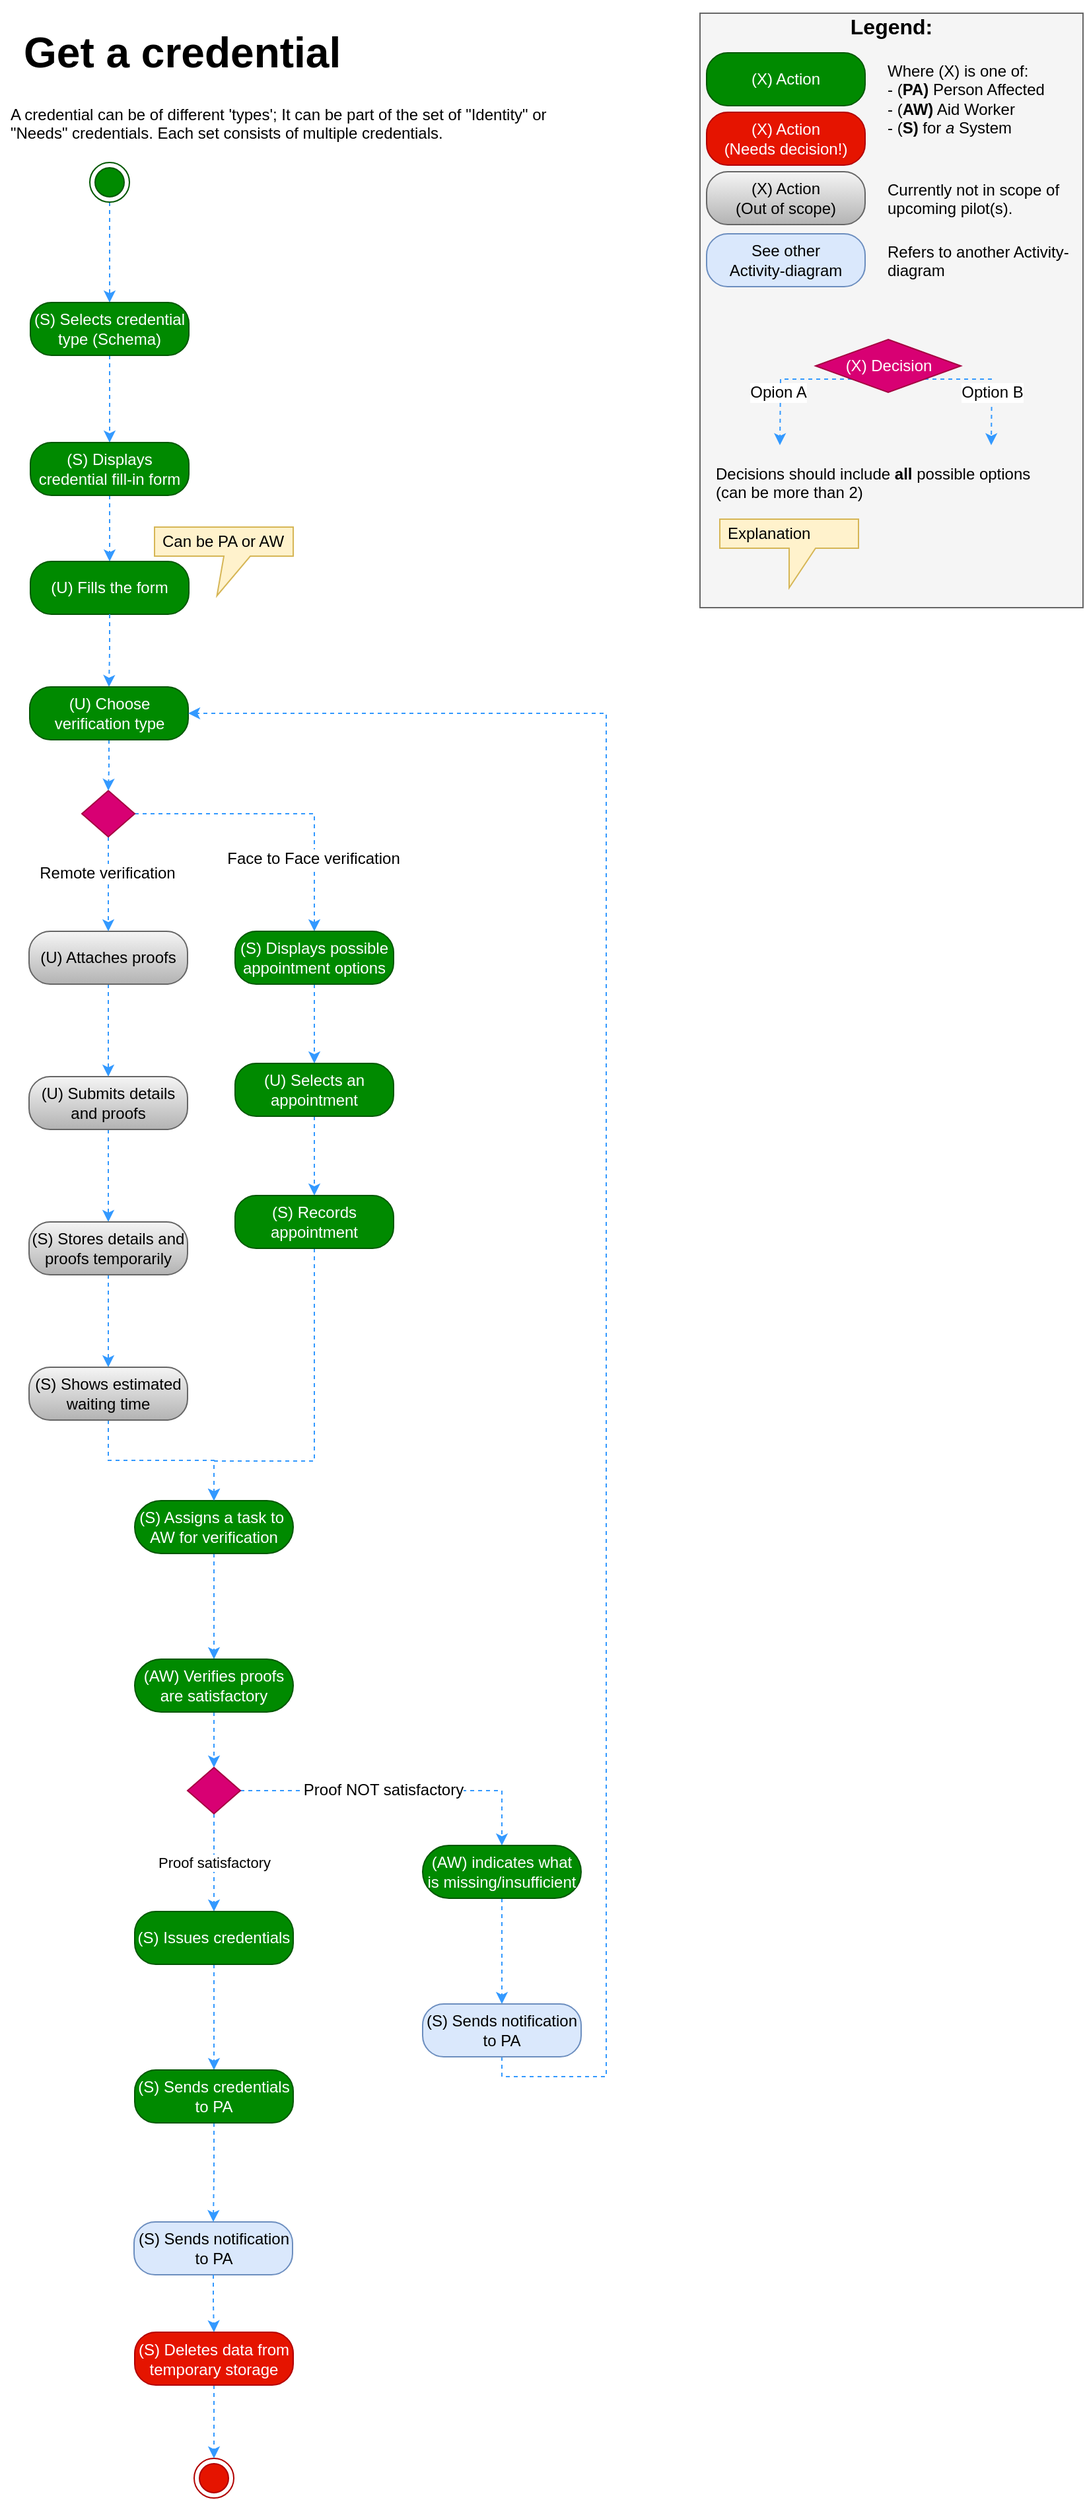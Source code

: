 <mxfile version="10.6.5" type="device"><diagram id="uyd7z65uwDIBuKVMTp-y" name="Page-1"><mxGraphModel dx="918" dy="703" grid="0" gridSize="10" guides="1" tooltips="1" connect="1" arrows="1" fold="1" page="1" pageScale="1" pageWidth="827" pageHeight="1169" math="0" shadow="0"><root><mxCell id="0"/><mxCell id="1" parent="0"/><mxCell id="oU4Lt3CGuPSWamgN9LYf-17" style="edgeStyle=orthogonalEdgeStyle;rounded=0;orthogonalLoop=1;jettySize=auto;html=1;entryX=0.5;entryY=0;entryDx=0;entryDy=0;strokeColor=#3399FF;fontColor=#ffffff;dashed=1;" parent="1" source="oU4Lt3CGuPSWamgN9LYf-1" target="bS0sMl6j7w7xX164Mt2F-23" edge="1"><mxGeometry relative="1" as="geometry"><mxPoint x="83" y="223" as="targetPoint"/></mxGeometry></mxCell><mxCell id="oU4Lt3CGuPSWamgN9LYf-1" value="" style="ellipse;html=1;shape=endState;fillColor=#008a00;strokeColor=#005700;fontColor=#ffffff;" parent="1" vertex="1"><mxGeometry x="68" y="123" width="30" height="30" as="geometry"/></mxCell><mxCell id="ZIkzdJBxLHVvlqhhN6H9-13" value="" style="ellipse;html=1;shape=endState;fillColor=#e51400;strokeColor=#B20000;fontColor=#ffffff;" parent="1" vertex="1"><mxGeometry x="147" y="1861" width="30" height="30" as="geometry"/></mxCell><mxCell id="NnOpoRvQTLeooMambTD8-50" style="edgeStyle=orthogonalEdgeStyle;rounded=0;orthogonalLoop=1;jettySize=auto;html=1;entryX=0.5;entryY=0;entryDx=0;entryDy=0;dashed=1;fontColor=#ffffff;strokeColor=#3399FF;" parent="1" source="bS0sMl6j7w7xX164Mt2F-23" target="NnOpoRvQTLeooMambTD8-34" edge="1"><mxGeometry relative="1" as="geometry"/></mxCell><mxCell id="bS0sMl6j7w7xX164Mt2F-23" value="(S) Selects credential type (Schema)&lt;br&gt;" style="rounded=1;whiteSpace=wrap;html=1;arcSize=40;fillColor=#008a00;strokeColor=#005700;fontColor=#ffffff;" parent="1" vertex="1"><mxGeometry x="23" y="229" width="120" height="40" as="geometry"/></mxCell><mxCell id="NnOpoRvQTLeooMambTD8-80" style="edgeStyle=orthogonalEdgeStyle;rounded=0;orthogonalLoop=1;jettySize=auto;html=1;entryX=0.5;entryY=0;entryDx=0;entryDy=0;dashed=1;strokeColor=#3399FF;fontColor=#ffffff;" parent="1" source="NnOpoRvQTLeooMambTD8-81" target="ZIkzdJBxLHVvlqhhN6H9-13" edge="1"><mxGeometry relative="1" as="geometry"/></mxCell><mxCell id="bS0sMl6j7w7xX164Mt2F-35" value="(S) Sends notification to PA&lt;br&gt;" style="rounded=1;whiteSpace=wrap;html=1;arcSize=40;fillColor=#dae8fc;strokeColor=#6c8ebf;" parent="1" vertex="1"><mxGeometry x="101.5" y="1682" width="120" height="40" as="geometry"/></mxCell><mxCell id="NnOpoRvQTLeooMambTD8-33" value="" style="edgeStyle=orthogonalEdgeStyle;rounded=0;orthogonalLoop=1;jettySize=auto;html=1;dashed=1;strokeColor=#3399FF;fontColor=#ffffff;" parent="1" source="NnOpoRvQTLeooMambTD8-34" target="NnOpoRvQTLeooMambTD8-35" edge="1"><mxGeometry relative="1" as="geometry"/></mxCell><mxCell id="NnOpoRvQTLeooMambTD8-34" value="(S) Displays credential fill-in form" style="rounded=1;whiteSpace=wrap;html=1;arcSize=40;fillColor=#008a00;strokeColor=#005700;fontColor=#ffffff;" parent="1" vertex="1"><mxGeometry x="23" y="335" width="120" height="40" as="geometry"/></mxCell><mxCell id="NnOpoRvQTLeooMambTD8-35" value="(U) Fills the form" style="rounded=1;whiteSpace=wrap;html=1;arcSize=40;fillColor=#008a00;strokeColor=#005700;fontColor=#ffffff;" parent="1" vertex="1"><mxGeometry x="23" y="425" width="120" height="40" as="geometry"/></mxCell><mxCell id="NnOpoRvQTLeooMambTD8-52" value="" style="edgeStyle=orthogonalEdgeStyle;rounded=0;orthogonalLoop=1;jettySize=auto;html=1;dashed=1;strokeColor=#3399FF;fontColor=#ffffff;" parent="1" source="NnOpoRvQTLeooMambTD8-36" target="NnOpoRvQTLeooMambTD8-51" edge="1"><mxGeometry relative="1" as="geometry"/></mxCell><mxCell id="NnOpoRvQTLeooMambTD8-36" value="(U) Attaches proofs" style="rounded=1;whiteSpace=wrap;html=1;arcSize=40;fillColor=#f5f5f5;strokeColor=#666666;gradientColor=#b3b3b3;" parent="1" vertex="1"><mxGeometry x="22" y="705" width="120" height="40" as="geometry"/></mxCell><mxCell id="NnOpoRvQTLeooMambTD8-54" value="" style="edgeStyle=orthogonalEdgeStyle;rounded=0;orthogonalLoop=1;jettySize=auto;html=1;dashed=1;strokeColor=#3399FF;fontColor=#ffffff;" parent="1" source="NnOpoRvQTLeooMambTD8-51" target="NnOpoRvQTLeooMambTD8-53" edge="1"><mxGeometry relative="1" as="geometry"/></mxCell><mxCell id="NnOpoRvQTLeooMambTD8-51" value="(U) Submits details and proofs" style="rounded=1;whiteSpace=wrap;html=1;arcSize=40;fillColor=#f5f5f5;strokeColor=#666666;gradientColor=#b3b3b3;" parent="1" vertex="1"><mxGeometry x="22" y="815" width="120" height="40" as="geometry"/></mxCell><mxCell id="NnOpoRvQTLeooMambTD8-56" value="" style="edgeStyle=orthogonalEdgeStyle;rounded=0;orthogonalLoop=1;jettySize=auto;html=1;dashed=1;strokeColor=#3399FF;fontColor=#ffffff;" parent="1" source="NnOpoRvQTLeooMambTD8-53" target="NnOpoRvQTLeooMambTD8-55" edge="1"><mxGeometry relative="1" as="geometry"/></mxCell><mxCell id="NnOpoRvQTLeooMambTD8-53" value="(S) Stores details and proofs temporarily" style="rounded=1;whiteSpace=wrap;html=1;arcSize=40;fillColor=#f5f5f5;strokeColor=#666666;gradientColor=#b3b3b3;" parent="1" vertex="1"><mxGeometry x="22" y="925" width="120" height="40" as="geometry"/></mxCell><mxCell id="NnOpoRvQTLeooMambTD8-58" value="" style="edgeStyle=orthogonalEdgeStyle;rounded=0;orthogonalLoop=1;jettySize=auto;html=1;dashed=1;strokeColor=#3399FF;fontColor=#ffffff;" parent="1" source="NnOpoRvQTLeooMambTD8-55" target="NnOpoRvQTLeooMambTD8-57" edge="1"><mxGeometry relative="1" as="geometry"/></mxCell><mxCell id="NnOpoRvQTLeooMambTD8-55" value="(S) Shows estimated waiting time" style="rounded=1;whiteSpace=wrap;html=1;arcSize=40;fillColor=#f5f5f5;strokeColor=#666666;gradientColor=#b3b3b3;" parent="1" vertex="1"><mxGeometry x="22" y="1035" width="120" height="40" as="geometry"/></mxCell><mxCell id="NnOpoRvQTLeooMambTD8-61" value="" style="edgeStyle=orthogonalEdgeStyle;rounded=0;orthogonalLoop=1;jettySize=auto;html=1;dashed=1;strokeColor=#3399FF;fontColor=#ffffff;" parent="1" source="NnOpoRvQTLeooMambTD8-57" target="NnOpoRvQTLeooMambTD8-60" edge="1"><mxGeometry relative="1" as="geometry"/></mxCell><mxCell id="NnOpoRvQTLeooMambTD8-57" value="(S) Assigns a task to&amp;nbsp; AW for verification" style="rounded=1;whiteSpace=wrap;html=1;arcSize=50;fillColor=#008a00;strokeColor=#005700;fontColor=#ffffff;" parent="1" vertex="1"><mxGeometry x="102" y="1136" width="120" height="40" as="geometry"/></mxCell><mxCell id="NnOpoRvQTLeooMambTD8-63" style="edgeStyle=orthogonalEdgeStyle;rounded=0;orthogonalLoop=1;jettySize=auto;html=1;dashed=1;strokeColor=#3399FF;fontColor=#ffffff;" parent="1" source="NnOpoRvQTLeooMambTD8-60" target="NnOpoRvQTLeooMambTD8-62" edge="1"><mxGeometry relative="1" as="geometry"/></mxCell><mxCell id="NnOpoRvQTLeooMambTD8-60" value="(AW) Verifies proofs are satisfactory" style="rounded=1;whiteSpace=wrap;html=1;arcSize=50;fillColor=#008a00;strokeColor=#005700;fontColor=#ffffff;" parent="1" vertex="1"><mxGeometry x="102" y="1256" width="120" height="40" as="geometry"/></mxCell><mxCell id="NnOpoRvQTLeooMambTD8-37" style="edgeStyle=orthogonalEdgeStyle;rounded=0;orthogonalLoop=1;jettySize=auto;html=1;entryX=0.5;entryY=0;entryDx=0;entryDy=0;dashed=1;strokeColor=#3399FF;fontColor=#ffffff;" parent="1" source="NnOpoRvQTLeooMambTD8-41" target="NnOpoRvQTLeooMambTD8-44" edge="1"><mxGeometry relative="1" as="geometry"><mxPoint x="237.667" y="705" as="targetPoint"/></mxGeometry></mxCell><mxCell id="NnOpoRvQTLeooMambTD8-38" value="Face to Face verification" style="text;html=1;resizable=0;points=[];align=center;verticalAlign=middle;labelBackgroundColor=#ffffff;fontColor=#000000;" parent="NnOpoRvQTLeooMambTD8-37" vertex="1" connectable="0"><mxGeometry x="0.202" y="-34" relative="1" as="geometry"><mxPoint as="offset"/></mxGeometry></mxCell><mxCell id="NnOpoRvQTLeooMambTD8-39" style="edgeStyle=orthogonalEdgeStyle;rounded=0;orthogonalLoop=1;jettySize=auto;html=1;entryX=0.5;entryY=0;entryDx=0;entryDy=0;dashed=1;strokeColor=#3399FF;fontColor=#ffffff;" parent="1" source="NnOpoRvQTLeooMambTD8-41" target="NnOpoRvQTLeooMambTD8-36" edge="1"><mxGeometry relative="1" as="geometry"/></mxCell><mxCell id="NnOpoRvQTLeooMambTD8-40" value="Remote verification" style="text;html=1;resizable=0;points=[];align=center;verticalAlign=middle;labelBackgroundColor=#ffffff;fontColor=#000000;" parent="NnOpoRvQTLeooMambTD8-39" vertex="1" connectable="0"><mxGeometry x="-0.0" y="-9" relative="1" as="geometry"><mxPoint x="8" y="-9" as="offset"/></mxGeometry></mxCell><mxCell id="NnOpoRvQTLeooMambTD8-41" value="" style="rhombus;whiteSpace=wrap;html=1;fillColor=#d80073;strokeColor=#A50040;fontColor=#ffffff;" parent="1" vertex="1"><mxGeometry x="62" y="598.5" width="40" height="35" as="geometry"/></mxCell><mxCell id="NnOpoRvQTLeooMambTD8-42" value="" style="edgeStyle=orthogonalEdgeStyle;rounded=0;orthogonalLoop=1;jettySize=auto;html=1;dashed=1;strokeColor=#3399FF;fontColor=#ffffff;entryX=0.5;entryY=0;entryDx=0;entryDy=0;" parent="1" source="NnOpoRvQTLeooMambTD8-35" target="NnOpoRvQTLeooMambTD8-49" edge="1"><mxGeometry relative="1" as="geometry"><mxPoint x="83.0" y="495" as="sourcePoint"/><mxPoint x="83.0" y="575" as="targetPoint"/></mxGeometry></mxCell><mxCell id="NnOpoRvQTLeooMambTD8-43" value="" style="edgeStyle=orthogonalEdgeStyle;rounded=0;orthogonalLoop=1;jettySize=auto;html=1;dashed=1;strokeColor=#3399FF;fontColor=#000000;" parent="1" source="NnOpoRvQTLeooMambTD8-44" target="NnOpoRvQTLeooMambTD8-46" edge="1"><mxGeometry relative="1" as="geometry"/></mxCell><mxCell id="NnOpoRvQTLeooMambTD8-44" value="(S) Displays possible appointment options" style="rounded=1;whiteSpace=wrap;html=1;arcSize=40;fillColor=#008a00;strokeColor=#005700;fontColor=#ffffff;" parent="1" vertex="1"><mxGeometry x="178" y="705" width="120" height="40" as="geometry"/></mxCell><mxCell id="NnOpoRvQTLeooMambTD8-45" value="" style="edgeStyle=orthogonalEdgeStyle;rounded=0;orthogonalLoop=1;jettySize=auto;html=1;dashed=1;strokeColor=#3399FF;fontColor=#000000;" parent="1" source="NnOpoRvQTLeooMambTD8-46" target="NnOpoRvQTLeooMambTD8-47" edge="1"><mxGeometry relative="1" as="geometry"/></mxCell><mxCell id="NnOpoRvQTLeooMambTD8-46" value="(U) Selects an appointment" style="rounded=1;whiteSpace=wrap;html=1;arcSize=40;fillColor=#008a00;strokeColor=#005700;fontColor=#ffffff;" parent="1" vertex="1"><mxGeometry x="178" y="805" width="120" height="40" as="geometry"/></mxCell><mxCell id="NnOpoRvQTLeooMambTD8-59" style="edgeStyle=orthogonalEdgeStyle;rounded=0;orthogonalLoop=1;jettySize=auto;html=1;dashed=1;strokeColor=#3399FF;fontColor=#ffffff;entryX=0.5;entryY=0;entryDx=0;entryDy=0;" parent="1" source="NnOpoRvQTLeooMambTD8-47" target="NnOpoRvQTLeooMambTD8-57" edge="1"><mxGeometry relative="1" as="geometry"><mxPoint x="193" y="1054" as="targetPoint"/><Array as="points"><mxPoint x="238" y="1106"/><mxPoint x="162" y="1106"/></Array></mxGeometry></mxCell><mxCell id="NnOpoRvQTLeooMambTD8-47" value="(S) Records appointment" style="rounded=1;whiteSpace=wrap;html=1;arcSize=40;fillColor=#008a00;strokeColor=#005700;fontColor=#ffffff;" parent="1" vertex="1"><mxGeometry x="178" y="905" width="120" height="40" as="geometry"/></mxCell><mxCell id="NnOpoRvQTLeooMambTD8-48" style="edgeStyle=orthogonalEdgeStyle;rounded=0;orthogonalLoop=1;jettySize=auto;html=1;entryX=0.5;entryY=0;entryDx=0;entryDy=0;dashed=1;strokeColor=#3399FF;fontColor=#ffffff;" parent="1" source="NnOpoRvQTLeooMambTD8-49" target="NnOpoRvQTLeooMambTD8-41" edge="1"><mxGeometry relative="1" as="geometry"/></mxCell><mxCell id="NnOpoRvQTLeooMambTD8-49" value="(U) Choose verification type" style="rounded=1;whiteSpace=wrap;html=1;arcSize=40;fillColor=#008a00;strokeColor=#005700;fontColor=#ffffff;" parent="1" vertex="1"><mxGeometry x="22.5" y="520" width="120" height="40" as="geometry"/></mxCell><mxCell id="NnOpoRvQTLeooMambTD8-67" style="edgeStyle=orthogonalEdgeStyle;rounded=0;orthogonalLoop=1;jettySize=auto;html=1;dashed=1;strokeColor=#3399FF;fontColor=#ffffff;" parent="1" source="NnOpoRvQTLeooMambTD8-62" target="NnOpoRvQTLeooMambTD8-66" edge="1"><mxGeometry relative="1" as="geometry"/></mxCell><mxCell id="NnOpoRvQTLeooMambTD8-69" value="&lt;font color=&quot;#000000&quot;&gt;Proof NOT satisfactory&lt;/font&gt;" style="text;html=1;resizable=0;points=[];align=center;verticalAlign=middle;labelBackgroundColor=#ffffff;fontColor=#ffffff;" parent="NnOpoRvQTLeooMambTD8-67" vertex="1" connectable="0"><mxGeometry x="0.077" y="-2" relative="1" as="geometry"><mxPoint x="-21" y="-2.5" as="offset"/></mxGeometry></mxCell><mxCell id="NnOpoRvQTLeooMambTD8-76" value="&lt;font color=&quot;#000000&quot;&gt;Proof satisfactory&lt;/font&gt;" style="edgeStyle=orthogonalEdgeStyle;rounded=0;orthogonalLoop=1;jettySize=auto;html=1;entryX=0.5;entryY=0;entryDx=0;entryDy=0;dashed=1;strokeColor=#3399FF;fontColor=#ffffff;" parent="1" source="NnOpoRvQTLeooMambTD8-62" target="NnOpoRvQTLeooMambTD8-75" edge="1"><mxGeometry relative="1" as="geometry"/></mxCell><mxCell id="NnOpoRvQTLeooMambTD8-62" value="" style="rhombus;whiteSpace=wrap;html=1;fillColor=#d80073;strokeColor=#A50040;fontColor=#ffffff;" parent="1" vertex="1"><mxGeometry x="142" y="1338" width="40" height="35" as="geometry"/></mxCell><mxCell id="NnOpoRvQTLeooMambTD8-71" value="" style="edgeStyle=orthogonalEdgeStyle;rounded=0;orthogonalLoop=1;jettySize=auto;html=1;dashed=1;strokeColor=#3399FF;fontColor=#ffffff;" parent="1" source="NnOpoRvQTLeooMambTD8-66" target="NnOpoRvQTLeooMambTD8-70" edge="1"><mxGeometry relative="1" as="geometry"/></mxCell><mxCell id="NnOpoRvQTLeooMambTD8-66" value="(AW) indicates what is missing/insufficient" style="rounded=1;whiteSpace=wrap;html=1;arcSize=50;fillColor=#008a00;strokeColor=#005700;fontColor=#ffffff;" parent="1" vertex="1"><mxGeometry x="320" y="1397" width="120" height="40" as="geometry"/></mxCell><mxCell id="NnOpoRvQTLeooMambTD8-72" style="edgeStyle=orthogonalEdgeStyle;rounded=0;orthogonalLoop=1;jettySize=auto;html=1;entryX=1;entryY=0.5;entryDx=0;entryDy=0;dashed=1;strokeColor=#3399FF;fontColor=#ffffff;exitX=0.5;exitY=1;exitDx=0;exitDy=0;" parent="1" source="NnOpoRvQTLeooMambTD8-70" target="NnOpoRvQTLeooMambTD8-49" edge="1"><mxGeometry relative="1" as="geometry"><mxPoint x="466" y="1498" as="sourcePoint"/><Array as="points"><mxPoint x="380" y="1572"/><mxPoint x="459" y="1572"/><mxPoint x="459" y="540"/></Array></mxGeometry></mxCell><mxCell id="NnOpoRvQTLeooMambTD8-70" value="(S) Sends notification to PA" style="rounded=1;whiteSpace=wrap;html=1;arcSize=40;fillColor=#dae8fc;strokeColor=#6c8ebf;" parent="1" vertex="1"><mxGeometry x="320" y="1517" width="120" height="40" as="geometry"/></mxCell><mxCell id="NnOpoRvQTLeooMambTD8-78" value="" style="edgeStyle=orthogonalEdgeStyle;rounded=0;orthogonalLoop=1;jettySize=auto;html=1;dashed=1;strokeColor=#3399FF;fontColor=#ffffff;" parent="1" source="NnOpoRvQTLeooMambTD8-75" target="NnOpoRvQTLeooMambTD8-77" edge="1"><mxGeometry relative="1" as="geometry"/></mxCell><mxCell id="NnOpoRvQTLeooMambTD8-75" value="(S) Issues credentials&lt;br&gt;" style="rounded=1;whiteSpace=wrap;html=1;arcSize=40;fillColor=#008a00;strokeColor=#005700;fontColor=#ffffff;" parent="1" vertex="1"><mxGeometry x="102" y="1447" width="120" height="40" as="geometry"/></mxCell><mxCell id="NnOpoRvQTLeooMambTD8-79" value="" style="edgeStyle=orthogonalEdgeStyle;rounded=0;orthogonalLoop=1;jettySize=auto;html=1;dashed=1;strokeColor=#3399FF;fontColor=#ffffff;" parent="1" source="NnOpoRvQTLeooMambTD8-77" target="bS0sMl6j7w7xX164Mt2F-35" edge="1"><mxGeometry relative="1" as="geometry"/></mxCell><mxCell id="NnOpoRvQTLeooMambTD8-77" value="(S) Sends credentials to PA&lt;br&gt;" style="rounded=1;whiteSpace=wrap;html=1;arcSize=40;fillColor=#008a00;strokeColor=#005700;fontColor=#ffffff;" parent="1" vertex="1"><mxGeometry x="102" y="1567" width="120" height="40" as="geometry"/></mxCell><mxCell id="NnOpoRvQTLeooMambTD8-81" value="(S) Deletes data from temporary storage&lt;br&gt;" style="rounded=1;whiteSpace=wrap;html=1;arcSize=40;fillColor=#e51400;strokeColor=#B20000;fontColor=#ffffff;" parent="1" vertex="1"><mxGeometry x="102" y="1765.5" width="120" height="40" as="geometry"/></mxCell><mxCell id="NnOpoRvQTLeooMambTD8-82" style="edgeStyle=orthogonalEdgeStyle;rounded=0;orthogonalLoop=1;jettySize=auto;html=1;entryX=0.5;entryY=0;entryDx=0;entryDy=0;dashed=1;strokeColor=#3399FF;fontColor=#ffffff;" parent="1" source="bS0sMl6j7w7xX164Mt2F-35" target="NnOpoRvQTLeooMambTD8-81" edge="1"><mxGeometry relative="1" as="geometry"><mxPoint x="162" y="1722" as="sourcePoint"/><mxPoint x="162" y="1861" as="targetPoint"/></mxGeometry></mxCell><mxCell id="Oh-CoAv5-6AcQpP4_E5v-1" value="" style="rounded=0;whiteSpace=wrap;html=1;fontSize=16;align=left;fillColor=#f5f5f5;strokeColor=#666666;fontColor=#333333;" parent="1" vertex="1"><mxGeometry x="530" y="10" width="290" height="450" as="geometry"/></mxCell><mxCell id="Oh-CoAv5-6AcQpP4_E5v-6" value="See other&lt;br&gt;Activity-diagram" style="rounded=1;whiteSpace=wrap;html=1;arcSize=40;fillColor=#dae8fc;strokeColor=#6c8ebf;" parent="1" vertex="1"><mxGeometry x="535" y="177" width="120" height="40" as="geometry"/></mxCell><mxCell id="Oh-CoAv5-6AcQpP4_E5v-8" value="(X) Action&lt;br&gt;" style="rounded=1;whiteSpace=wrap;html=1;arcSize=40;fillColor=#008a00;strokeColor=#005700;fontColor=#ffffff;" parent="1" vertex="1"><mxGeometry x="535" y="40" width="120" height="40" as="geometry"/></mxCell><mxCell id="Oh-CoAv5-6AcQpP4_E5v-9" value="" style="edgeStyle=orthogonalEdgeStyle;rounded=0;orthogonalLoop=1;jettySize=auto;html=1;dashed=1;strokeColor=#3399FF;exitX=0;exitY=1;exitDx=0;exitDy=0;" parent="1" source="Oh-CoAv5-6AcQpP4_E5v-13" edge="1"><mxGeometry relative="1" as="geometry"><mxPoint x="590.5" y="337" as="targetPoint"/></mxGeometry></mxCell><mxCell id="Oh-CoAv5-6AcQpP4_E5v-10" value="Opion A" style="text;html=1;resizable=0;points=[];align=center;verticalAlign=middle;labelBackgroundColor=#ffffff;" parent="Oh-CoAv5-6AcQpP4_E5v-9" vertex="1" connectable="0"><mxGeometry x="-0.263" y="1" relative="1" as="geometry"><mxPoint x="-18" y="9" as="offset"/></mxGeometry></mxCell><mxCell id="Oh-CoAv5-6AcQpP4_E5v-11" style="edgeStyle=orthogonalEdgeStyle;rounded=0;orthogonalLoop=1;jettySize=auto;html=1;exitX=1;exitY=1;exitDx=0;exitDy=0;dashed=1;strokeColor=#3399FF;" parent="1" source="Oh-CoAv5-6AcQpP4_E5v-13" edge="1"><mxGeometry relative="1" as="geometry"><mxPoint x="750.5" y="337" as="targetPoint"/></mxGeometry></mxCell><mxCell id="Oh-CoAv5-6AcQpP4_E5v-12" value="Option B" style="text;html=1;resizable=0;points=[];align=center;verticalAlign=middle;labelBackgroundColor=#ffffff;" parent="Oh-CoAv5-6AcQpP4_E5v-11" vertex="1" connectable="0"><mxGeometry x="0.2" y="-1" relative="1" as="geometry"><mxPoint x="1" as="offset"/></mxGeometry></mxCell><mxCell id="Oh-CoAv5-6AcQpP4_E5v-13" value="&lt;span&gt;(X) Decision&lt;br&gt;&lt;/span&gt;" style="rhombus;whiteSpace=wrap;html=1;fillColor=#d80073;strokeColor=#A50040;fontColor=#ffffff;" parent="1" vertex="1"><mxGeometry x="617.5" y="257" width="110" height="40" as="geometry"/></mxCell><mxCell id="Oh-CoAv5-6AcQpP4_E5v-29" value="(X) Action&lt;br&gt;(Needs decision!)&lt;br&gt;" style="rounded=1;whiteSpace=wrap;html=1;arcSize=40;fillColor=#e51400;strokeColor=#B20000;fontColor=#ffffff;" parent="1" vertex="1"><mxGeometry x="535" y="85" width="120" height="40" as="geometry"/></mxCell><mxCell id="Oh-CoAv5-6AcQpP4_E5v-30" value="&lt;div style=&quot;text-align: left ; font-size: 32px&quot;&gt;&lt;span&gt;Get a credential&lt;/span&gt;&lt;br&gt;&lt;/div&gt;" style="text;html=1;strokeColor=none;fillColor=none;align=left;verticalAlign=middle;whiteSpace=wrap;rounded=0;fontStyle=1;fontSize=32;spacingLeft=16;" parent="1" vertex="1"><mxGeometry width="518" height="80" as="geometry"/></mxCell><mxCell id="Oh-CoAv5-6AcQpP4_E5v-31" value="&lt;font style=&quot;font-size: 16px;&quot;&gt;Legend:&lt;/font&gt;" style="text;html=1;strokeColor=none;fillColor=none;align=center;verticalAlign=middle;whiteSpace=wrap;rounded=0;fontSize=16;fontStyle=1" parent="1" vertex="1"><mxGeometry x="655" y="10" width="40" height="20" as="geometry"/></mxCell><mxCell id="Oh-CoAv5-6AcQpP4_E5v-32" value="Where (X) is one of:&lt;br&gt;- (&lt;b&gt;PA)&lt;/b&gt; Person Affected&lt;br&gt;- (&lt;b&gt;AW)&lt;/b&gt; Aid Worker&lt;br&gt;- (&lt;b&gt;S)&lt;/b&gt; for &lt;i&gt;a&lt;/i&gt; System&lt;br&gt;" style="text;html=1;strokeColor=none;fillColor=none;align=left;verticalAlign=top;whiteSpace=wrap;rounded=0;fontSize=12;" parent="1" vertex="1"><mxGeometry x="670" y="40" width="140" height="70" as="geometry"/></mxCell><mxCell id="Oh-CoAv5-6AcQpP4_E5v-33" value="Refers to another Activity-diagram&lt;br&gt;" style="text;html=1;strokeColor=none;fillColor=none;align=left;verticalAlign=top;whiteSpace=wrap;rounded=0;fontSize=12;" parent="1" vertex="1"><mxGeometry x="670" y="177" width="140" height="38" as="geometry"/></mxCell><mxCell id="Oh-CoAv5-6AcQpP4_E5v-34" value="Decisions should include &lt;b&gt;all&lt;/b&gt; possible options (can be more than 2)&lt;br&gt;" style="text;html=1;strokeColor=none;fillColor=none;align=left;verticalAlign=top;whiteSpace=wrap;rounded=0;fontSize=12;" parent="1" vertex="1"><mxGeometry x="540" y="345" width="250" height="38" as="geometry"/></mxCell><mxCell id="Oh-CoAv5-6AcQpP4_E5v-35" value="&lt;p&gt;Explanation&lt;/p&gt;" style="shape=callout;whiteSpace=wrap;html=1;perimeter=calloutPerimeter;fillColor=#fff2cc;fontSize=12;align=left;strokeColor=#d6b656;spacingLeft=4;" parent="1" vertex="1"><mxGeometry x="545" y="393" width="105" height="52" as="geometry"/></mxCell><mxCell id="Oh-CoAv5-6AcQpP4_E5v-36" value="(X) Action&lt;br&gt;(Out of scope)&lt;br&gt;" style="rounded=1;whiteSpace=wrap;html=1;arcSize=40;fillColor=#f5f5f5;strokeColor=#666666;gradientColor=#b3b3b3;" parent="1" vertex="1"><mxGeometry x="535" y="130" width="120" height="40" as="geometry"/></mxCell><mxCell id="Oh-CoAv5-6AcQpP4_E5v-37" value="Currently not in scope of upcoming pilot(s).&lt;br&gt;" style="text;html=1;strokeColor=none;fillColor=none;align=left;verticalAlign=top;whiteSpace=wrap;rounded=0;fontSize=12;" parent="1" vertex="1"><mxGeometry x="670" y="130" width="140" height="70" as="geometry"/></mxCell><mxCell id="Oh-CoAv5-6AcQpP4_E5v-38" value="&lt;p&gt;A credential can be of different 'types'; It can be part of the set of &quot;Identity&quot; or &quot;Needs&quot; credentials. Each set consists of multiple credentials.&lt;/p&gt;" style="text;html=1;strokeColor=none;fillColor=none;spacing=8;spacingTop=-20;whiteSpace=wrap;overflow=hidden;rounded=0;align=left;" parent="1" vertex="1"><mxGeometry y="75" width="432" height="57" as="geometry"/></mxCell><mxCell id="Oh-CoAv5-6AcQpP4_E5v-39" value="&lt;p&gt;Can be PA or AW&lt;/p&gt;" style="shape=callout;whiteSpace=wrap;html=1;perimeter=calloutPerimeter;fillColor=#fff2cc;fontSize=12;align=left;strokeColor=#d6b656;spacingLeft=4;position2=0.45;" parent="1" vertex="1"><mxGeometry x="117" y="399" width="105" height="52" as="geometry"/></mxCell></root></mxGraphModel></diagram></mxfile>